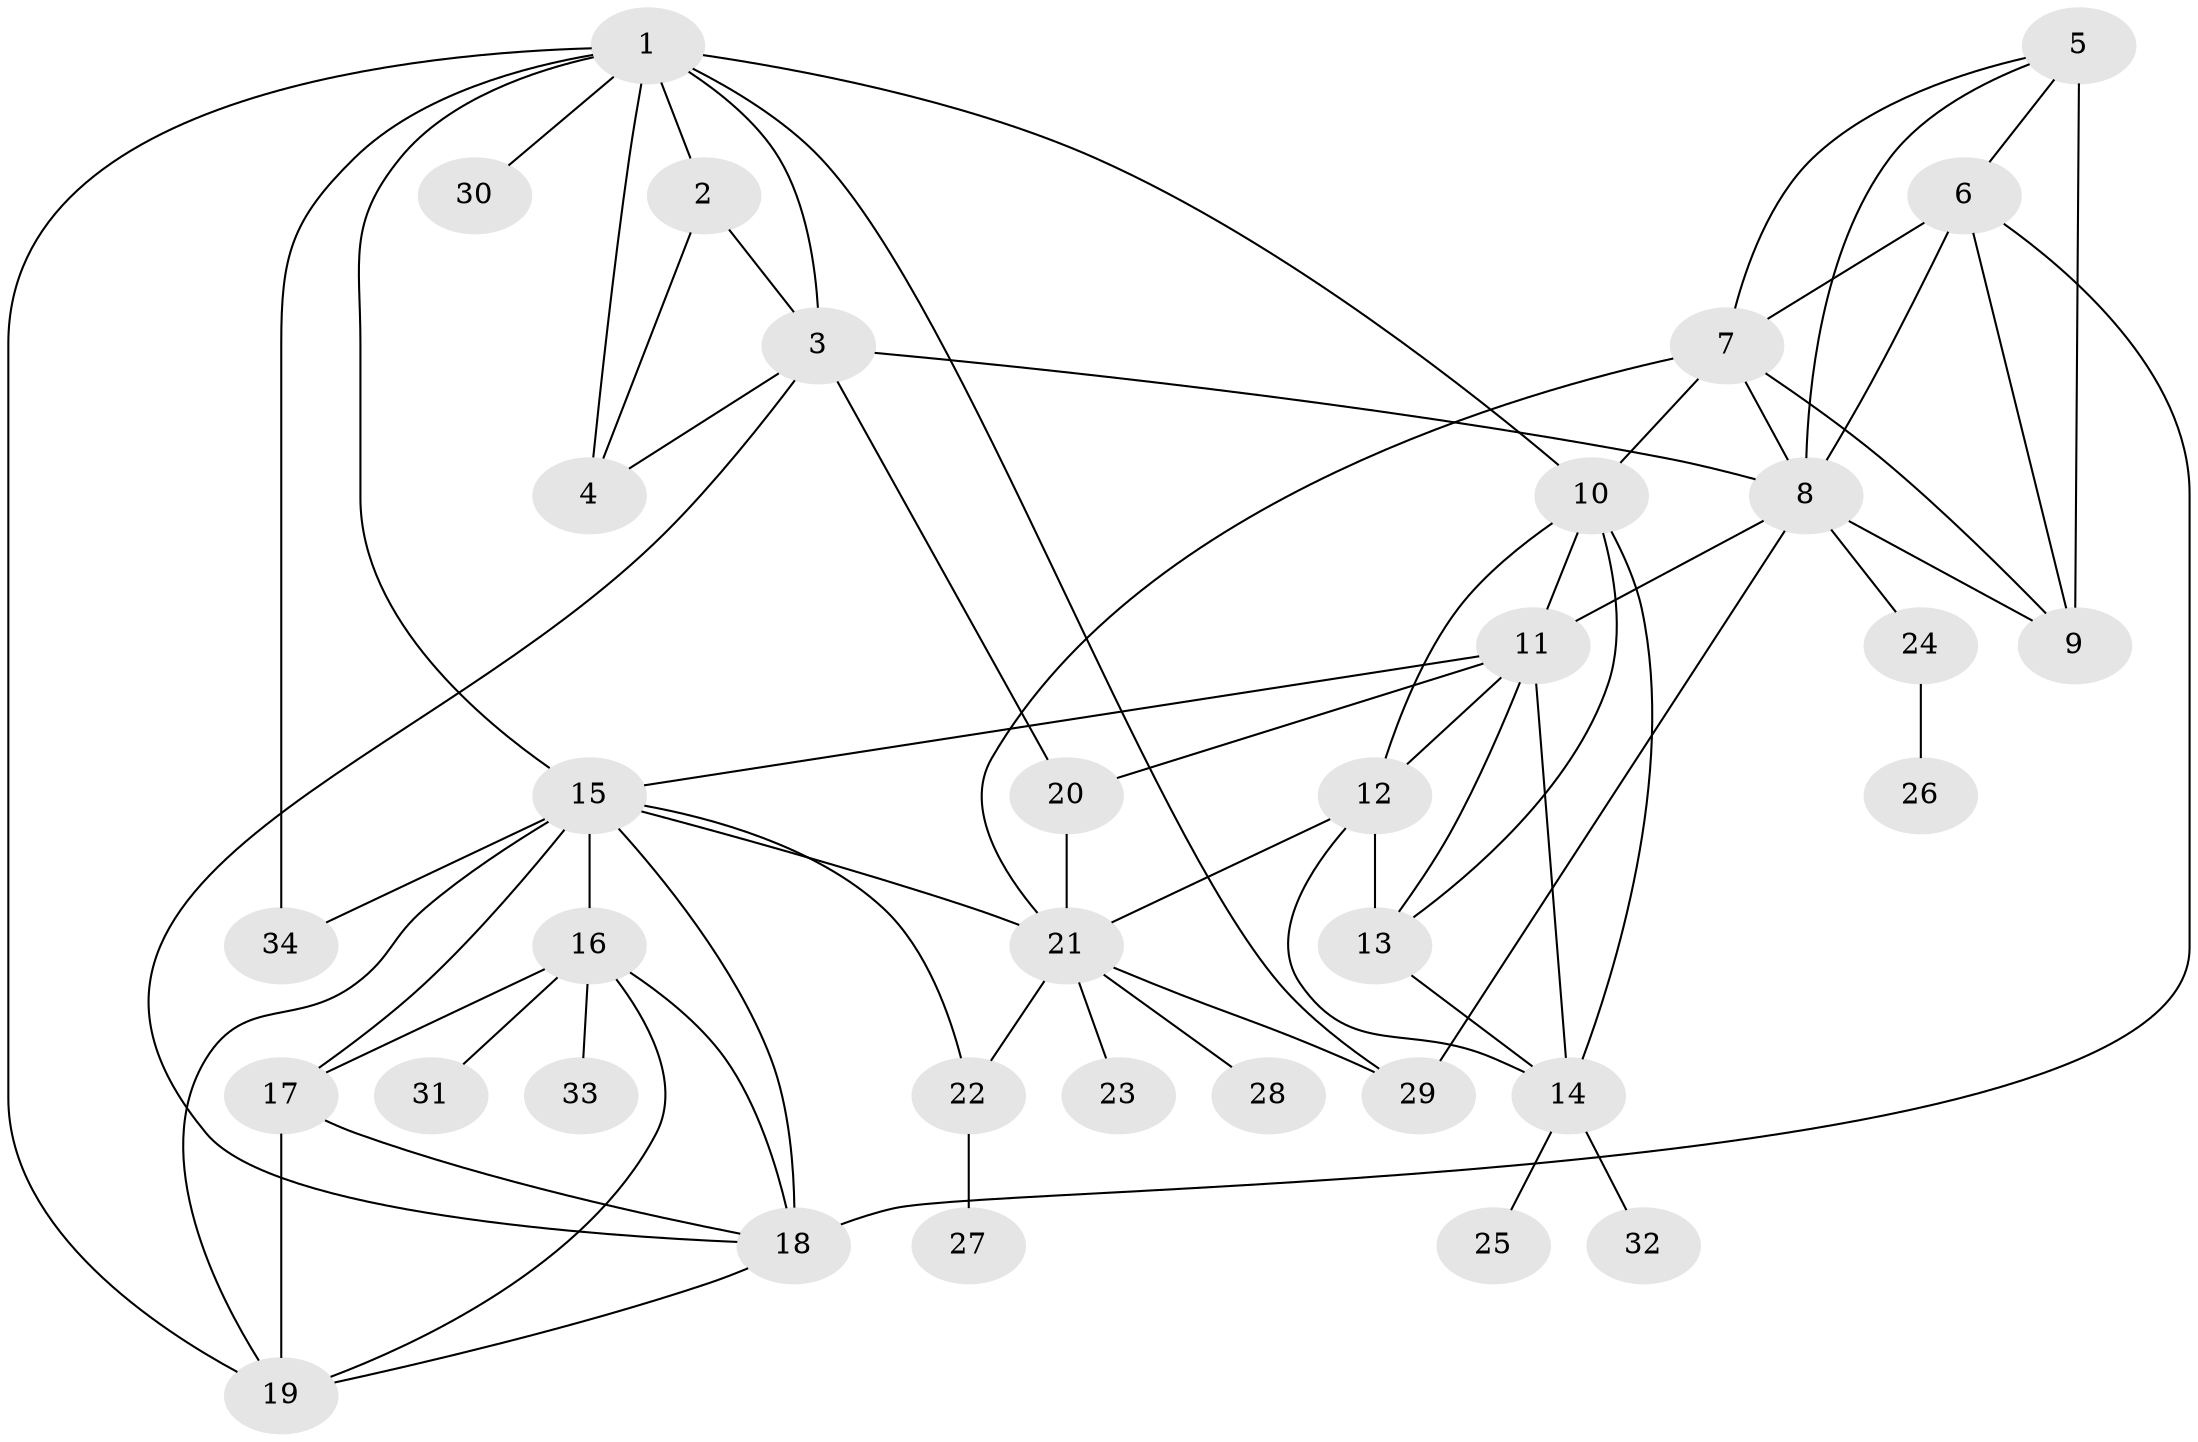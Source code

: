 // original degree distribution, {8: 0.04504504504504504, 6: 0.04504504504504504, 10: 0.02702702702702703, 7: 0.036036036036036036, 4: 0.02702702702702703, 9: 0.018018018018018018, 13: 0.018018018018018018, 5: 0.009009009009009009, 12: 0.009009009009009009, 1: 0.6036036036036037, 3: 0.036036036036036036, 2: 0.12612612612612611}
// Generated by graph-tools (version 1.1) at 2025/52/03/04/25 22:52:24]
// undirected, 34 vertices, 68 edges
graph export_dot {
  node [color=gray90,style=filled];
  1;
  2;
  3;
  4;
  5;
  6;
  7;
  8;
  9;
  10;
  11;
  12;
  13;
  14;
  15;
  16;
  17;
  18;
  19;
  20;
  21;
  22;
  23;
  24;
  25;
  26;
  27;
  28;
  29;
  30;
  31;
  32;
  33;
  34;
  1 -- 2 [weight=2.0];
  1 -- 3 [weight=2.0];
  1 -- 4 [weight=2.0];
  1 -- 10 [weight=1.0];
  1 -- 15 [weight=1.0];
  1 -- 19 [weight=1.0];
  1 -- 29 [weight=1.0];
  1 -- 30 [weight=1.0];
  1 -- 34 [weight=1.0];
  2 -- 3 [weight=1.0];
  2 -- 4 [weight=1.0];
  3 -- 4 [weight=1.0];
  3 -- 8 [weight=1.0];
  3 -- 18 [weight=1.0];
  3 -- 20 [weight=1.0];
  5 -- 6 [weight=1.0];
  5 -- 7 [weight=1.0];
  5 -- 8 [weight=1.0];
  5 -- 9 [weight=5.0];
  6 -- 7 [weight=1.0];
  6 -- 8 [weight=1.0];
  6 -- 9 [weight=1.0];
  6 -- 18 [weight=1.0];
  7 -- 8 [weight=1.0];
  7 -- 9 [weight=1.0];
  7 -- 10 [weight=1.0];
  7 -- 21 [weight=1.0];
  8 -- 9 [weight=1.0];
  8 -- 11 [weight=1.0];
  8 -- 24 [weight=5.0];
  8 -- 29 [weight=1.0];
  10 -- 11 [weight=1.0];
  10 -- 12 [weight=1.0];
  10 -- 13 [weight=1.0];
  10 -- 14 [weight=1.0];
  11 -- 12 [weight=1.0];
  11 -- 13 [weight=1.0];
  11 -- 14 [weight=7.0];
  11 -- 15 [weight=1.0];
  11 -- 20 [weight=1.0];
  12 -- 13 [weight=1.0];
  12 -- 14 [weight=1.0];
  12 -- 21 [weight=1.0];
  13 -- 14 [weight=1.0];
  14 -- 25 [weight=1.0];
  14 -- 32 [weight=1.0];
  15 -- 16 [weight=1.0];
  15 -- 17 [weight=1.0];
  15 -- 18 [weight=1.0];
  15 -- 19 [weight=1.0];
  15 -- 21 [weight=1.0];
  15 -- 22 [weight=1.0];
  15 -- 34 [weight=1.0];
  16 -- 17 [weight=1.0];
  16 -- 18 [weight=1.0];
  16 -- 19 [weight=1.0];
  16 -- 31 [weight=1.0];
  16 -- 33 [weight=1.0];
  17 -- 18 [weight=2.0];
  17 -- 19 [weight=1.0];
  18 -- 19 [weight=1.0];
  20 -- 21 [weight=4.0];
  21 -- 22 [weight=1.0];
  21 -- 23 [weight=4.0];
  21 -- 28 [weight=1.0];
  21 -- 29 [weight=1.0];
  22 -- 27 [weight=1.0];
  24 -- 26 [weight=1.0];
}
